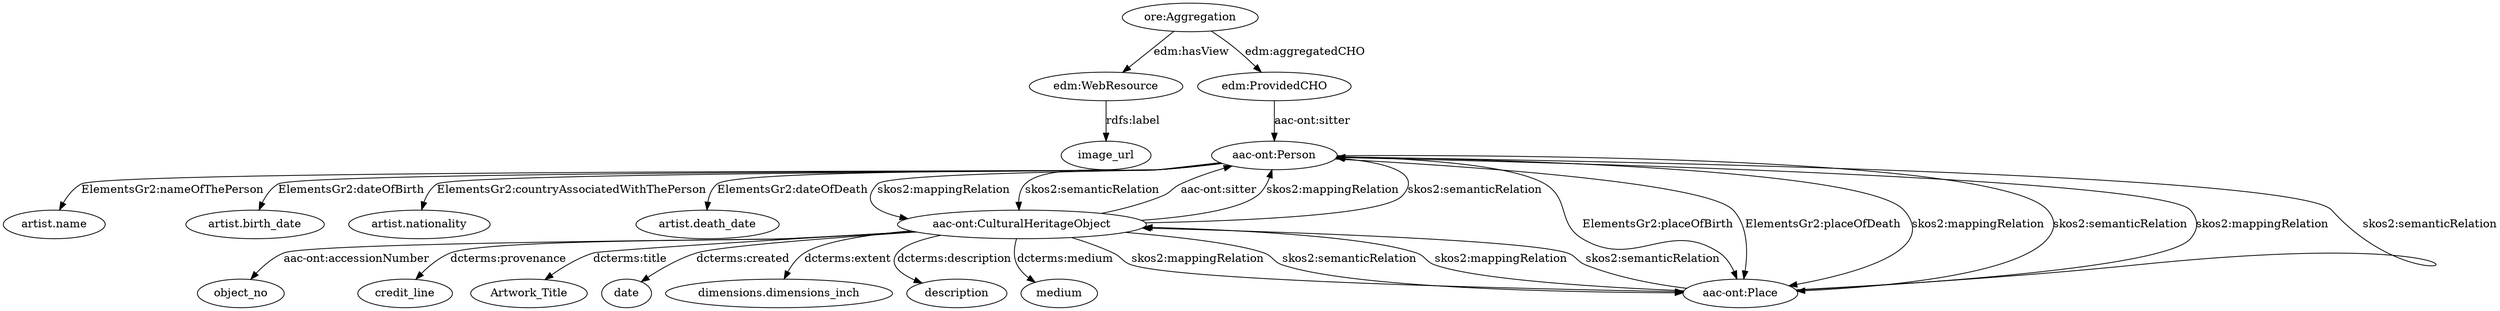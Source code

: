 digraph {
  "artist.name" [type=attribute_name,label="artist.name"]
  "aac-ont:Person1" [type=class_uri,label="aac-ont:Person"]
  object_no [type=attribute_name,label=object_no]
  "aac-ont:CulturalHeritageObject1" [type=class_uri,label="aac-ont:CulturalHeritageObject"]
  credit_line [type=attribute_name,label=credit_line]
  "artist.birth_date" [type=attribute_name,label="artist.birth_date"]
  Artwork_Title [type=attribute_name,label=Artwork_Title]
  date [type=attribute_name,label=date]
  "artist.nationality" [type=attribute_name,label="artist.nationality"]
  "dimensions.dimensions_inch" [type=attribute_name,label="dimensions.dimensions_inch"]
  "artist.death_date" [type=attribute_name,label="artist.death_date"]
  image_url [type=attribute_name,label=image_url]
  "edm:WebResource1" [type=class_uri,label="edm:WebResource"]
  description [type=attribute_name,label=description]
  medium [type=attribute_name,label=medium]
  "aac-ont:Place" [type=class_uri,label="aac-ont:Place"]
  "edm:ProvidedCHO" [type=class_uri,label="edm:ProvidedCHO"]
  "ore:Aggregation" [type=class_uri,label="ore:Aggregation"]
  "aac-ont:Person1" -> "artist.name" [label="ElementsGr2:nameOfThePerson",type=st_property_uri]
  "aac-ont:CulturalHeritageObject1" -> object_no [label="aac-ont:accessionNumber",type=st_property_uri]
  "aac-ont:CulturalHeritageObject1" -> credit_line [label="dcterms:provenance",type=st_property_uri]
  "aac-ont:Person1" -> "artist.birth_date" [label="ElementsGr2:dateOfBirth",type=st_property_uri]
  "aac-ont:CulturalHeritageObject1" -> Artwork_Title [label="dcterms:title",type=st_property_uri]
  "aac-ont:CulturalHeritageObject1" -> date [label="dcterms:created",type=st_property_uri]
  "aac-ont:Person1" -> "artist.nationality" [label="ElementsGr2:countryAssociatedWithThePerson",type=st_property_uri]
  "aac-ont:CulturalHeritageObject1" -> "dimensions.dimensions_inch" [label="dcterms:extent",type=st_property_uri]
  "aac-ont:Person1" -> "artist.death_date" [label="ElementsGr2:dateOfDeath",type=st_property_uri]
  "edm:WebResource1" -> image_url [label="rdfs:label",type=st_property_uri]
  "aac-ont:CulturalHeritageObject1" -> description [label="dcterms:description",type=st_property_uri]
  "aac-ont:CulturalHeritageObject1" -> medium [label="dcterms:medium",type=st_property_uri]
  "aac-ont:CulturalHeritageObject1" -> "aac-ont:Person1" [label="aac-ont:sitter",type=direct_property_uri]
  "aac-ont:Person1" -> "aac-ont:Place" [label="ElementsGr2:placeOfBirth",type=direct_property_uri]
  "aac-ont:Person1" -> "aac-ont:Place" [label="ElementsGr2:placeOfDeath",type=direct_property_uri]
  "edm:ProvidedCHO" -> "aac-ont:Person1" [label="aac-ont:sitter",type=direct_property_uri]
  "ore:Aggregation" -> "edm:WebResource1" [label="edm:hasView",type=direct_property_uri]
  "ore:Aggregation" -> "edm:ProvidedCHO" [label="edm:aggregatedCHO",type=direct_property_uri]
  "aac-ont:Person1" -> "aac-ont:CulturalHeritageObject1" [label="skos2:mappingRelation",type=inherited]
  "aac-ont:Person1" -> "aac-ont:CulturalHeritageObject1" [label="skos2:semanticRelation",type=inherited]
  "aac-ont:Person1" -> "aac-ont:Place" [label="skos2:mappingRelation",type=inherited]
  "aac-ont:Person1" -> "aac-ont:Place" [label="skos2:semanticRelation",type=inherited]
  "aac-ont:CulturalHeritageObject1" -> "aac-ont:Person1" [label="skos2:mappingRelation",type=inherited]
  "aac-ont:CulturalHeritageObject1" -> "aac-ont:Person1" [label="skos2:semanticRelation",type=inherited]
  "aac-ont:CulturalHeritageObject1" -> "aac-ont:Place" [label="skos2:mappingRelation",type=inherited]
  "aac-ont:CulturalHeritageObject1" -> "aac-ont:Place" [label="skos2:semanticRelation",type=inherited]
  "aac-ont:Place" -> "aac-ont:Person1" [label="skos2:mappingRelation",type=inherited]
  "aac-ont:Place" -> "aac-ont:Person1" [label="skos2:semanticRelation",type=inherited]
  "aac-ont:Place" -> "aac-ont:CulturalHeritageObject1" [label="skos2:mappingRelation",type=inherited]
  "aac-ont:Place" -> "aac-ont:CulturalHeritageObject1" [label="skos2:semanticRelation",type=inherited]
}
